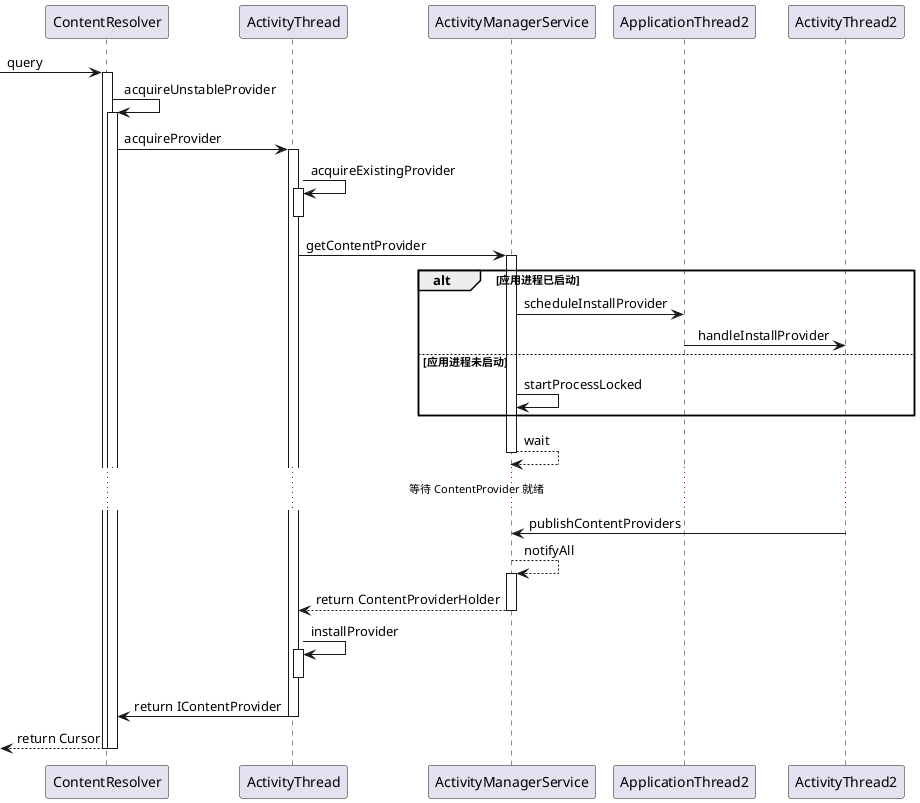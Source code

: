 @startuml query
[-> ContentResolver: query
activate ContentResolver
ContentResolver -> ContentResolver ++: acquireUnstableProvider
ContentResolver -> ActivityThread ++: acquireProvider
ActivityThread -> ActivityThread ++: acquireExistingProvider
deactivate ActivityThread
ActivityThread -> ActivityManagerService ++: getContentProvider
alt 应用进程已启动
    ActivityManagerService -> ApplicationThread2: scheduleInstallProvider
    ApplicationThread2 -> ActivityThread2:  handleInstallProvider
else 应用进程未启动
    ActivityManagerService -> ActivityManagerService: startProcessLocked
end
ActivityManagerService --> ActivityManagerService: wait
deactivate ActivityManagerService
... 等待 ContentProvider 就绪 ...
ActivityThread2 -> ActivityManagerService: publishContentProviders
ActivityManagerService --> ActivityManagerService ++: notifyAll
ActivityManagerService --> ActivityThread: return ContentProviderHolder
deactivate ActivityManagerService
ActivityThread -> ActivityThread ++: installProvider
deactivate ActivityThread
ActivityThread -> ContentResolver --: return IContentProvider
ContentResolver -->[: return Cursor
deactivate ContentResolver
deactivate ContentResolver
@enduml

@startuml scheduleInstallProvider
participant ActivityManagerService
participant ApplicationThread
participant ActivityThread
ActivityManagerService -> ApplicationThread++: scheduleInstallProvider
ApplicationThread -> ActivityThread --:  handleInstallProvider
activate ActivityThread
ActivityThread -> ActivityThread ++: installContentProviders
ActivityThread -> ActivityThread ++: installProvider
ActivityThread -> ActivityManagerService --: publishContentProviders
deactivate ActivityThread
deactivate ActivityThread
activate ActivityManagerService
ActivityManagerService --> ActivityManagerService: notifyAll
@enduml

@startuml startActivity
[->ActivityThread: main
activate ActivityThread
participant ApplicationThread
ActivityThread -> ActivityThread ++: attach
ActivityThread -> ActivityManagerService --:   attachApplication
deactivate ActivityThread

activate ActivityManagerService
ActivityManagerService -> ActivityManagerService ++: attachApplicationLocked
ActivityManagerService -> ActivityManagerService ++: generateApplicationProvidersLocked
ActivityManagerService -> PackageManager ++: queryContentProviders
return providers
deactivate ActivityManagerService
ActivityManagerService -> ApplicationThread --: bindApplication

deactivate ActivityManagerService
activate ApplicationThread
ApplicationThread --> ApplicationThread: new AppBindData
ApplicationThread -> ActivityThread --: handleBindApplication

activate ActivityThread
ActivityThread -> ActivityThread ++: installContentProviders
@enduml

@startuml transact
[-> ContentResolver: insert
activate ContentResolver
ContentResolver -> ContentProviderProxy ++: insert
ContentProviderProxy -> IBinder: transact
IBinder -> Transport ++: onTransact
Transport -> ContentProvider ++: insert
ContentProvider -->[: return Uri
deactivate ContentProvider
deactivate Transport
deactivate ContentProviderProxy
deactivate ContentResolver
' ContentProvider --> Transport--: return Uri
' Transport --> IBinder--: return Uri
' IBinder --> ContentProviderProxy --: return Uri
' ContentProviderProxy --> ContentResolver --: return Uri
' ContentResolver -->[: return Uri
' deactivate ContentResolver
@enduml
